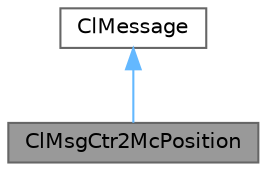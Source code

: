 digraph "ClMsgCtr2McPosition"
{
 // LATEX_PDF_SIZE
  bgcolor="transparent";
  edge [fontname=Helvetica,fontsize=10,labelfontname=Helvetica,labelfontsize=10];
  node [fontname=Helvetica,fontsize=10,shape=box,height=0.2,width=0.4];
  Node1 [id="Node000001",label="ClMsgCtr2McPosition",height=0.2,width=0.4,color="gray40", fillcolor="grey60", style="filled", fontcolor="black",tooltip="Class that manages cross layer messages that require the position of the ROV follower."];
  Node2 -> Node1 [id="edge1_Node000001_Node000002",dir="back",color="steelblue1",style="solid",tooltip=" "];
  Node2 [id="Node000002",label="ClMessage",height=0.2,width=0.4,color="gray40", fillcolor="white", style="filled",tooltip=" "];
}
